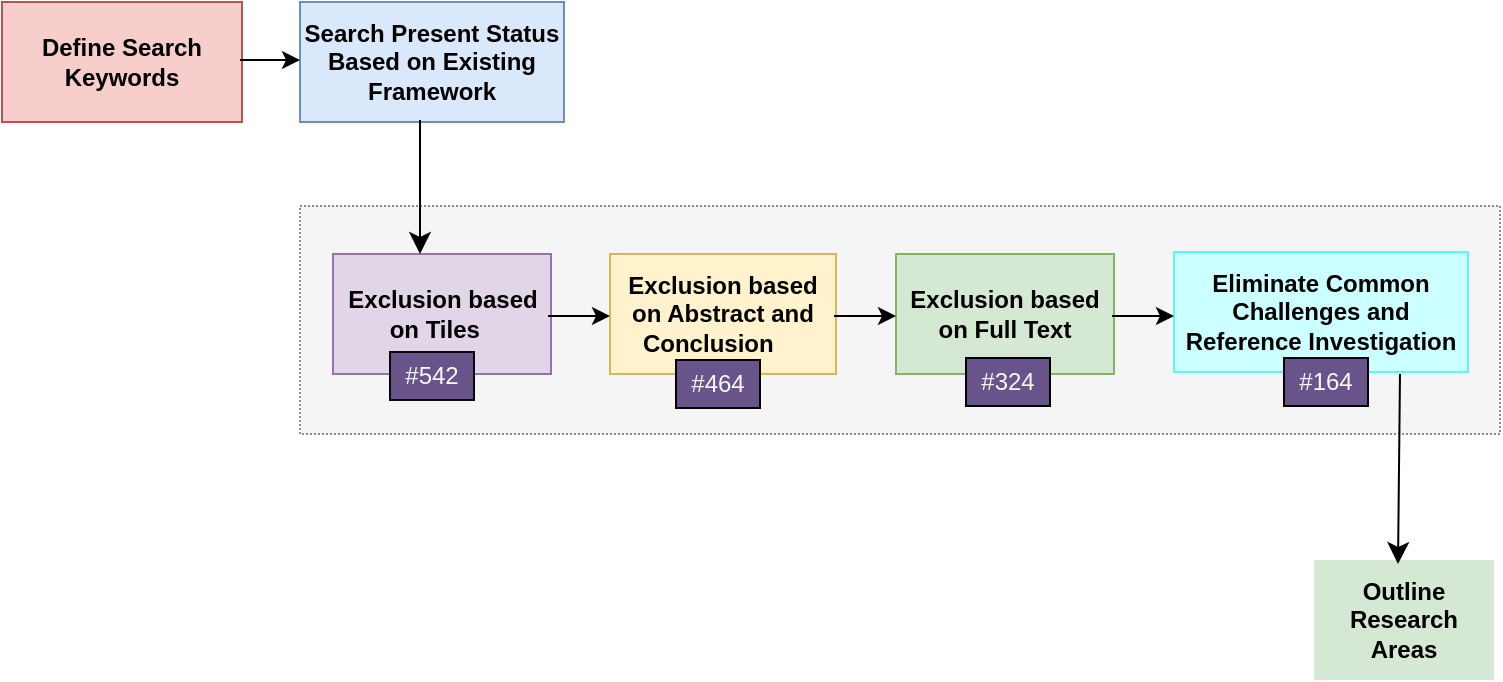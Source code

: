 <mxfile version="26.0.7">
  <diagram name="Page-1" id="NPTI5IRPpbMj4mtpX8vw">
    <mxGraphModel dx="1354" dy="726" grid="0" gridSize="10" guides="1" tooltips="1" connect="1" arrows="1" fold="1" page="0" pageScale="1" pageWidth="850" pageHeight="1100" math="0" shadow="0">
      <root>
        <mxCell id="0" />
        <mxCell id="1" parent="0" />
        <mxCell id="gamjXAEA5oRjwb9H7Pzw-9" value="" style="rounded=0;whiteSpace=wrap;html=1;fillColor=#f5f5f5;fontColor=#333333;strokeColor=light-dark(#8d8b8b, #959595);strokeWidth=1;glass=0;shadow=0;gradientColor=none;dashed=1;dashPattern=1 1;" vertex="1" parent="1">
          <mxGeometry x="-108" y="145" width="600" height="114" as="geometry" />
        </mxCell>
        <mxCell id="gamjXAEA5oRjwb9H7Pzw-1" value="&lt;b&gt;Define Search Keywords&lt;/b&gt;" style="rounded=0;whiteSpace=wrap;html=1;fillColor=#f8cecc;strokeColor=#b85450;" vertex="1" parent="1">
          <mxGeometry x="-257" y="43" width="120" height="60" as="geometry" />
        </mxCell>
        <mxCell id="gamjXAEA5oRjwb9H7Pzw-2" value="&lt;b&gt;Search Present Status Based on Existing Framework&lt;/b&gt;" style="rounded=0;whiteSpace=wrap;html=1;fillColor=#dae8fc;strokeColor=#6c8ebf;" vertex="1" parent="1">
          <mxGeometry x="-108" y="43" width="132" height="60" as="geometry" />
        </mxCell>
        <mxCell id="gamjXAEA5oRjwb9H7Pzw-3" value="&lt;b&gt;Exclusion based on Tiles&lt;span style=&quot;white-space: pre;&quot;&gt;&#x9;&lt;/span&gt;&lt;/b&gt;" style="rounded=0;whiteSpace=wrap;html=1;fillColor=#e1d5e7;strokeColor=#9673a6;" vertex="1" parent="1">
          <mxGeometry x="-91.5" y="169" width="109" height="60" as="geometry" />
        </mxCell>
        <mxCell id="gamjXAEA5oRjwb9H7Pzw-4" value="&lt;b&gt;Exclusion based on Abstract and Conclusion&lt;span style=&quot;white-space: pre;&quot;&gt;&#x9;&lt;/span&gt;&lt;/b&gt;" style="rounded=0;whiteSpace=wrap;html=1;fillColor=#fff2cc;strokeColor=#d6b656;" vertex="1" parent="1">
          <mxGeometry x="47" y="169" width="113" height="60" as="geometry" />
        </mxCell>
        <mxCell id="gamjXAEA5oRjwb9H7Pzw-5" value="&lt;b&gt;Exclusion based on Full Text&lt;/b&gt;" style="rounded=0;whiteSpace=wrap;html=1;labelBackgroundColor=none;labelBorderColor=none;fillColor=#d5e8d4;strokeColor=#82b366;" vertex="1" parent="1">
          <mxGeometry x="190" y="169" width="109" height="60" as="geometry" />
        </mxCell>
        <mxCell id="gamjXAEA5oRjwb9H7Pzw-6" value="&lt;b&gt;Eliminate Common Challenges and Reference Investigation&lt;/b&gt;" style="rounded=0;whiteSpace=wrap;html=1;labelBackgroundColor=none;labelBorderColor=none;strokeWidth=1;fillColor=light-dark(#CCFFFF,#00CCCC);strokeColor=light-dark(#5BF8FB,#5BF8FB);" vertex="1" parent="1">
          <mxGeometry x="329" y="168" width="147" height="60" as="geometry" />
        </mxCell>
        <mxCell id="gamjXAEA5oRjwb9H7Pzw-8" value="&lt;b&gt;Outline Research Areas&lt;/b&gt;" style="rounded=0;whiteSpace=wrap;html=1;fillColor=#d5e8d4;strokeColor=none;" vertex="1" parent="1">
          <mxGeometry x="399" y="322" width="90" height="60" as="geometry" />
        </mxCell>
        <mxCell id="gamjXAEA5oRjwb9H7Pzw-10" style="edgeStyle=none;curved=1;rounded=0;orthogonalLoop=1;jettySize=auto;html=1;exitX=0;exitY=0.5;exitDx=0;exitDy=0;fontSize=12;startSize=8;endSize=8;" edge="1" parent="1" source="gamjXAEA5oRjwb9H7Pzw-3" target="gamjXAEA5oRjwb9H7Pzw-3">
          <mxGeometry relative="1" as="geometry" />
        </mxCell>
        <mxCell id="gamjXAEA5oRjwb9H7Pzw-16" value="" style="endArrow=classic;html=1;rounded=0;fontSize=12;curved=1;" edge="1" parent="1">
          <mxGeometry width="50" height="50" relative="1" as="geometry">
            <mxPoint x="-138" y="72" as="sourcePoint" />
            <mxPoint x="-108" y="72" as="targetPoint" />
          </mxGeometry>
        </mxCell>
        <mxCell id="gamjXAEA5oRjwb9H7Pzw-19" value="" style="endArrow=classic;html=1;rounded=0;fontSize=12;curved=1;" edge="1" parent="1">
          <mxGeometry width="50" height="50" relative="1" as="geometry">
            <mxPoint x="16" y="200" as="sourcePoint" />
            <mxPoint x="47" y="200" as="targetPoint" />
          </mxGeometry>
        </mxCell>
        <mxCell id="gamjXAEA5oRjwb9H7Pzw-20" value="" style="endArrow=classic;html=1;rounded=0;fontSize=12;startSize=8;endSize=8;curved=1;spacing=0;" edge="1" parent="1">
          <mxGeometry width="50" height="50" relative="1" as="geometry">
            <mxPoint x="-48" y="102" as="sourcePoint" />
            <mxPoint x="-48" y="169" as="targetPoint" />
          </mxGeometry>
        </mxCell>
        <mxCell id="gamjXAEA5oRjwb9H7Pzw-21" value="" style="endArrow=classic;html=1;rounded=0;fontSize=12;curved=1;" edge="1" parent="1">
          <mxGeometry width="50" height="50" relative="1" as="geometry">
            <mxPoint x="159" y="200" as="sourcePoint" />
            <mxPoint x="190" y="200" as="targetPoint" />
          </mxGeometry>
        </mxCell>
        <mxCell id="gamjXAEA5oRjwb9H7Pzw-23" value="" style="endArrow=classic;html=1;rounded=0;fontSize=12;curved=1;" edge="1" parent="1">
          <mxGeometry width="50" height="50" relative="1" as="geometry">
            <mxPoint x="298" y="200" as="sourcePoint" />
            <mxPoint x="329" y="200" as="targetPoint" />
          </mxGeometry>
        </mxCell>
        <mxCell id="gamjXAEA5oRjwb9H7Pzw-25" value="" style="endArrow=classic;html=1;rounded=0;fontSize=12;startSize=8;endSize=8;curved=1;spacing=0;" edge="1" parent="1">
          <mxGeometry width="50" height="50" relative="1" as="geometry">
            <mxPoint x="442" y="229" as="sourcePoint" />
            <mxPoint x="441" y="324" as="targetPoint" />
          </mxGeometry>
        </mxCell>
        <mxCell id="gamjXAEA5oRjwb9H7Pzw-26" value="#542" style="rounded=0;whiteSpace=wrap;html=1;fillColor=light-dark(#68538A,#9933FF);strokeColor=light-dark(#0a0a0a, #9577a3);fontColor=light-dark(#faf9f9, #ededed);" vertex="1" parent="1">
          <mxGeometry x="-63" y="218" width="42" height="24" as="geometry" />
        </mxCell>
        <mxCell id="gamjXAEA5oRjwb9H7Pzw-27" value="#464" style="rounded=0;whiteSpace=wrap;html=1;fillColor=#68538A;fontColor=light-dark(#faf9f9, #ededed);" vertex="1" parent="1">
          <mxGeometry x="80" y="222" width="42" height="24" as="geometry" />
        </mxCell>
        <mxCell id="gamjXAEA5oRjwb9H7Pzw-28" value="#324" style="rounded=0;whiteSpace=wrap;html=1;fillColor=#68538A;fontColor=#F7F7F7;" vertex="1" parent="1">
          <mxGeometry x="225" y="221" width="42" height="24" as="geometry" />
        </mxCell>
        <mxCell id="gamjXAEA5oRjwb9H7Pzw-29" value="#164" style="rounded=0;whiteSpace=wrap;html=1;fillColor=#68538A;fontColor=light-dark(#fdfcfc, #ededed);" vertex="1" parent="1">
          <mxGeometry x="384" y="221" width="42" height="24" as="geometry" />
        </mxCell>
      </root>
    </mxGraphModel>
  </diagram>
</mxfile>

